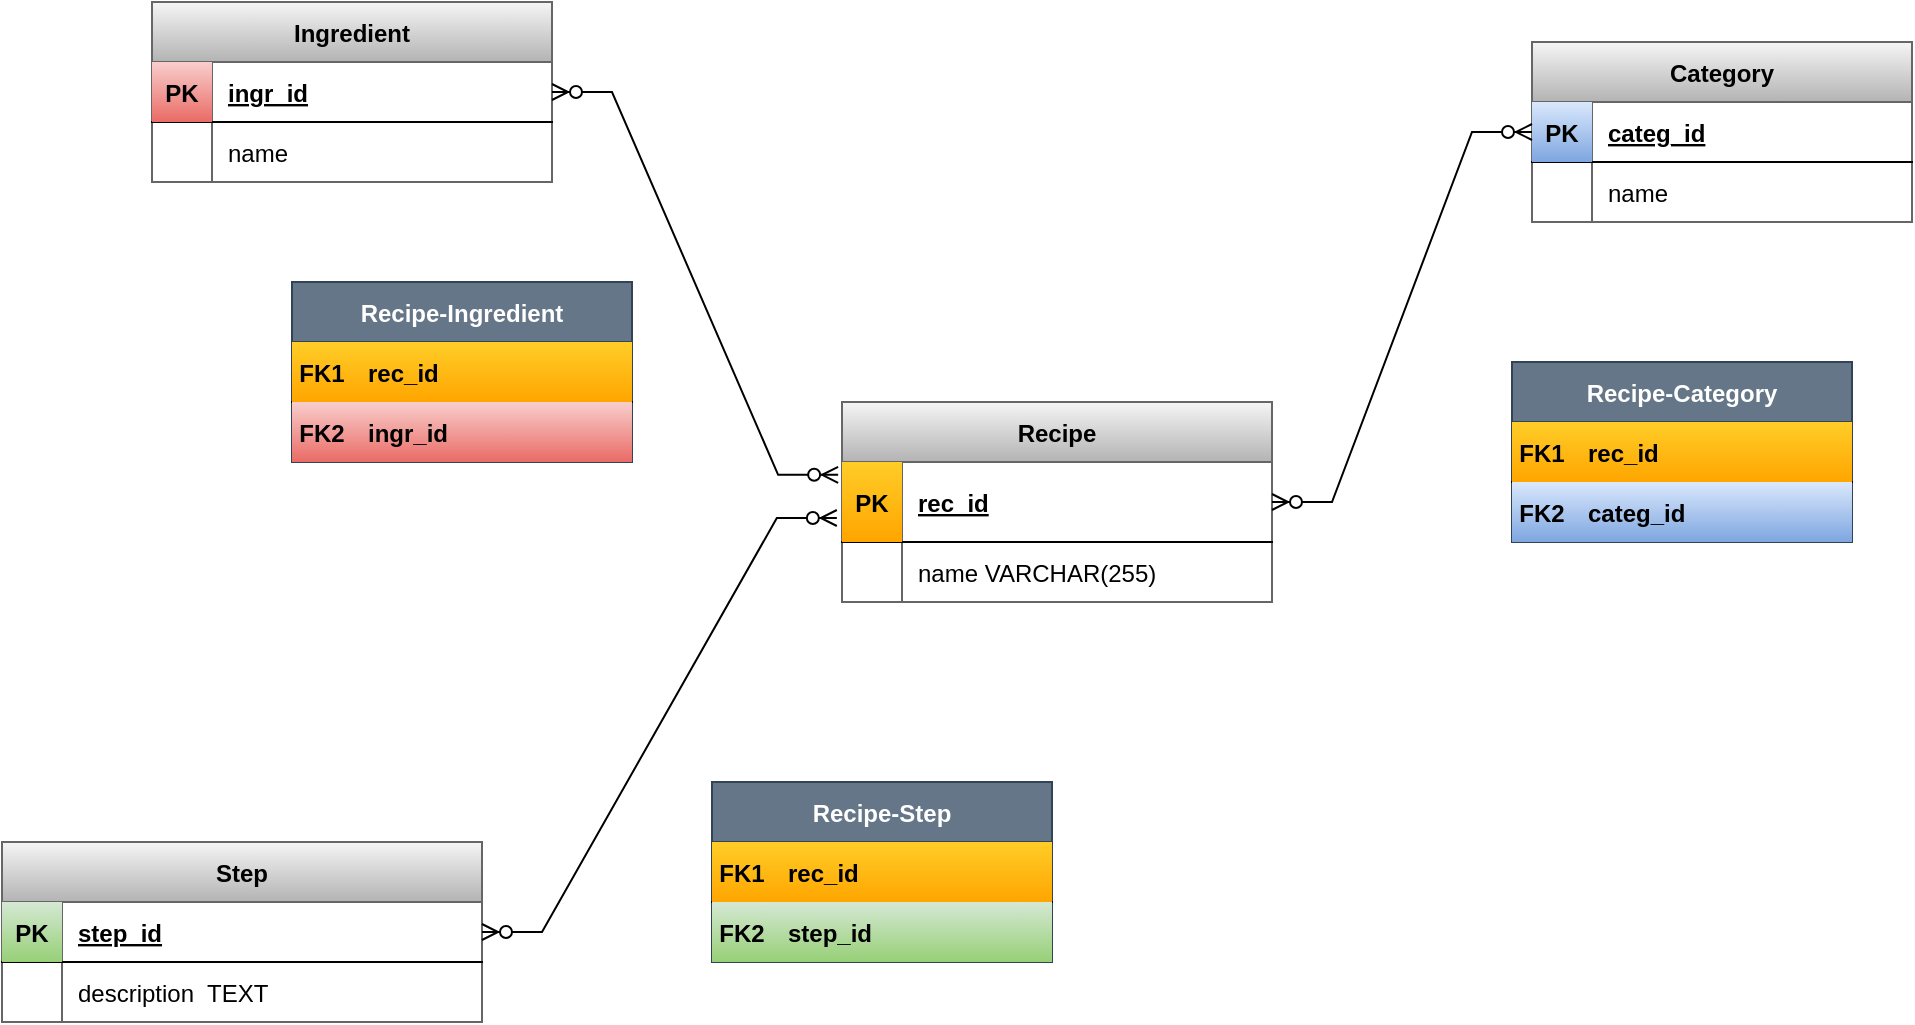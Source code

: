 <mxfile version="23.1.5" type="device">
  <diagram id="R2lEEEUBdFMjLlhIrx00" name="Page-1">
    <mxGraphModel dx="1114" dy="755" grid="1" gridSize="10" guides="1" tooltips="1" connect="1" arrows="1" fold="1" page="1" pageScale="1" pageWidth="850" pageHeight="1100" math="0" shadow="0" extFonts="Permanent Marker^https://fonts.googleapis.com/css?family=Permanent+Marker">
      <root>
        <mxCell id="0" />
        <mxCell id="1" parent="0" />
        <mxCell id="C-vyLk0tnHw3VtMMgP7b-13" value="Recipe-Category" style="shape=table;startSize=30;container=1;collapsible=1;childLayout=tableLayout;fixedRows=1;rowLines=0;fontStyle=1;align=center;resizeLast=1;fillColor=#647687;strokeColor=#314354;gradientDirection=south;fontColor=#ffffff;" parent="1" vertex="1">
          <mxGeometry x="760" y="200" width="170" height="90" as="geometry">
            <mxRectangle x="640" y="295" width="140" height="30" as="alternateBounds" />
          </mxGeometry>
        </mxCell>
        <mxCell id="C-vyLk0tnHw3VtMMgP7b-14" value="" style="shape=partialRectangle;collapsible=0;dropTarget=0;pointerEvents=0;fillColor=none;points=[[0,0.5],[1,0.5]];portConstraint=eastwest;top=0;left=0;right=0;bottom=1;" parent="C-vyLk0tnHw3VtMMgP7b-13" vertex="1">
          <mxGeometry y="30" width="170" height="30" as="geometry" />
        </mxCell>
        <mxCell id="C-vyLk0tnHw3VtMMgP7b-15" value="FK1" style="shape=partialRectangle;overflow=hidden;connectable=0;fillColor=#ffcd28;top=0;left=0;bottom=0;right=0;fontStyle=1;strokeColor=#d79b00;gradientColor=#ffa500;" parent="C-vyLk0tnHw3VtMMgP7b-14" vertex="1">
          <mxGeometry width="30" height="30" as="geometry">
            <mxRectangle width="30" height="30" as="alternateBounds" />
          </mxGeometry>
        </mxCell>
        <mxCell id="C-vyLk0tnHw3VtMMgP7b-16" value="rec_id" style="shape=partialRectangle;overflow=hidden;connectable=0;fillColor=#ffcd28;top=0;left=0;bottom=0;right=0;align=left;spacingLeft=6;fontStyle=1;gradientColor=#ffa500;strokeColor=#d79b00;" parent="C-vyLk0tnHw3VtMMgP7b-14" vertex="1">
          <mxGeometry x="30" width="140" height="30" as="geometry">
            <mxRectangle width="140" height="30" as="alternateBounds" />
          </mxGeometry>
        </mxCell>
        <mxCell id="C-vyLk0tnHw3VtMMgP7b-17" value="" style="shape=partialRectangle;collapsible=0;dropTarget=0;pointerEvents=0;fillColor=none;points=[[0,0.5],[1,0.5]];portConstraint=eastwest;top=0;left=0;right=0;bottom=0;" parent="C-vyLk0tnHw3VtMMgP7b-13" vertex="1">
          <mxGeometry y="60" width="170" height="30" as="geometry" />
        </mxCell>
        <mxCell id="C-vyLk0tnHw3VtMMgP7b-18" value="FK2" style="shape=partialRectangle;overflow=hidden;connectable=0;fillColor=#dae8fc;top=0;left=0;bottom=0;right=0;fontStyle=1;gradientColor=#7ea6e0;strokeColor=#6c8ebf;" parent="C-vyLk0tnHw3VtMMgP7b-17" vertex="1">
          <mxGeometry width="30" height="30" as="geometry">
            <mxRectangle width="30" height="30" as="alternateBounds" />
          </mxGeometry>
        </mxCell>
        <mxCell id="C-vyLk0tnHw3VtMMgP7b-19" value="categ_id" style="shape=partialRectangle;overflow=hidden;connectable=0;fillColor=#dae8fc;top=0;left=0;bottom=0;right=0;align=left;spacingLeft=6;fontStyle=1;gradientColor=#7ea6e0;strokeColor=#6c8ebf;" parent="C-vyLk0tnHw3VtMMgP7b-17" vertex="1">
          <mxGeometry x="30" width="140" height="30" as="geometry">
            <mxRectangle width="140" height="30" as="alternateBounds" />
          </mxGeometry>
        </mxCell>
        <mxCell id="C-vyLk0tnHw3VtMMgP7b-23" value="Recipe" style="shape=table;startSize=30;container=1;collapsible=1;childLayout=tableLayout;fixedRows=1;rowLines=0;fontStyle=1;align=center;resizeLast=1;fillColor=#f5f5f5;strokeColor=#666666;gradientColor=#b3b3b3;" parent="1" vertex="1">
          <mxGeometry x="425" y="220" width="215" height="100" as="geometry" />
        </mxCell>
        <mxCell id="C-vyLk0tnHw3VtMMgP7b-24" value="" style="shape=partialRectangle;collapsible=0;dropTarget=0;pointerEvents=0;fillColor=none;points=[[0,0.5],[1,0.5]];portConstraint=eastwest;top=0;left=0;right=0;bottom=1;" parent="C-vyLk0tnHw3VtMMgP7b-23" vertex="1">
          <mxGeometry y="30" width="215" height="40" as="geometry" />
        </mxCell>
        <mxCell id="C-vyLk0tnHw3VtMMgP7b-25" value="PK" style="shape=partialRectangle;overflow=hidden;connectable=0;fillColor=#ffcd28;top=0;left=0;bottom=0;right=0;fontStyle=1;strokeColor=#d79b00;gradientColor=#ffa500;" parent="C-vyLk0tnHw3VtMMgP7b-24" vertex="1">
          <mxGeometry width="30" height="40" as="geometry">
            <mxRectangle width="30" height="40" as="alternateBounds" />
          </mxGeometry>
        </mxCell>
        <mxCell id="C-vyLk0tnHw3VtMMgP7b-26" value="rec_id" style="shape=partialRectangle;overflow=hidden;connectable=0;top=0;left=0;bottom=0;right=0;align=left;spacingLeft=6;fontStyle=5;fillColor=none;" parent="C-vyLk0tnHw3VtMMgP7b-24" vertex="1">
          <mxGeometry x="30" width="185" height="40" as="geometry">
            <mxRectangle width="185" height="40" as="alternateBounds" />
          </mxGeometry>
        </mxCell>
        <mxCell id="C-vyLk0tnHw3VtMMgP7b-27" value="" style="shape=partialRectangle;collapsible=0;dropTarget=0;pointerEvents=0;fillColor=none;points=[[0,0.5],[1,0.5]];portConstraint=eastwest;top=0;left=0;right=0;bottom=0;" parent="C-vyLk0tnHw3VtMMgP7b-23" vertex="1">
          <mxGeometry y="70" width="215" height="30" as="geometry" />
        </mxCell>
        <mxCell id="C-vyLk0tnHw3VtMMgP7b-28" value="" style="shape=partialRectangle;overflow=hidden;connectable=0;fillColor=none;top=0;left=0;bottom=0;right=0;" parent="C-vyLk0tnHw3VtMMgP7b-27" vertex="1">
          <mxGeometry width="30" height="30" as="geometry">
            <mxRectangle width="30" height="30" as="alternateBounds" />
          </mxGeometry>
        </mxCell>
        <mxCell id="C-vyLk0tnHw3VtMMgP7b-29" value="name VARCHAR(255)" style="shape=partialRectangle;overflow=hidden;connectable=0;fillColor=none;top=0;left=0;bottom=0;right=0;align=left;spacingLeft=6;" parent="C-vyLk0tnHw3VtMMgP7b-27" vertex="1">
          <mxGeometry x="30" width="185" height="30" as="geometry">
            <mxRectangle width="185" height="30" as="alternateBounds" />
          </mxGeometry>
        </mxCell>
        <mxCell id="Fllr4OQXaYkJUeg1az1s-1" value="Category" style="shape=table;startSize=30;container=1;collapsible=1;childLayout=tableLayout;fixedRows=1;rowLines=0;fontStyle=1;align=center;resizeLast=1;fillColor=#f5f5f5;strokeColor=#666666;gradientColor=#b3b3b3;" vertex="1" parent="1">
          <mxGeometry x="770" y="40" width="190" height="90" as="geometry" />
        </mxCell>
        <mxCell id="Fllr4OQXaYkJUeg1az1s-2" value="" style="shape=partialRectangle;collapsible=0;dropTarget=0;pointerEvents=0;fillColor=none;points=[[0,0.5],[1,0.5]];portConstraint=eastwest;top=0;left=0;right=0;bottom=1;" vertex="1" parent="Fllr4OQXaYkJUeg1az1s-1">
          <mxGeometry y="30" width="190" height="30" as="geometry" />
        </mxCell>
        <mxCell id="Fllr4OQXaYkJUeg1az1s-3" value="PK" style="shape=partialRectangle;overflow=hidden;connectable=0;fillColor=#dae8fc;top=0;left=0;bottom=0;right=0;fontStyle=1;strokeColor=#6c8ebf;gradientColor=#7ea6e0;" vertex="1" parent="Fllr4OQXaYkJUeg1az1s-2">
          <mxGeometry width="30" height="30" as="geometry">
            <mxRectangle width="30" height="30" as="alternateBounds" />
          </mxGeometry>
        </mxCell>
        <mxCell id="Fllr4OQXaYkJUeg1az1s-4" value="categ_id" style="shape=partialRectangle;overflow=hidden;connectable=0;fillColor=none;top=0;left=0;bottom=0;right=0;align=left;spacingLeft=6;fontStyle=5;" vertex="1" parent="Fllr4OQXaYkJUeg1az1s-2">
          <mxGeometry x="30" width="160" height="30" as="geometry">
            <mxRectangle width="160" height="30" as="alternateBounds" />
          </mxGeometry>
        </mxCell>
        <mxCell id="Fllr4OQXaYkJUeg1az1s-5" value="" style="shape=partialRectangle;collapsible=0;dropTarget=0;pointerEvents=0;fillColor=none;points=[[0,0.5],[1,0.5]];portConstraint=eastwest;top=0;left=0;right=0;bottom=0;" vertex="1" parent="Fllr4OQXaYkJUeg1az1s-1">
          <mxGeometry y="60" width="190" height="30" as="geometry" />
        </mxCell>
        <mxCell id="Fllr4OQXaYkJUeg1az1s-6" value="" style="shape=partialRectangle;overflow=hidden;connectable=0;fillColor=none;top=0;left=0;bottom=0;right=0;" vertex="1" parent="Fllr4OQXaYkJUeg1az1s-5">
          <mxGeometry width="30" height="30" as="geometry">
            <mxRectangle width="30" height="30" as="alternateBounds" />
          </mxGeometry>
        </mxCell>
        <mxCell id="Fllr4OQXaYkJUeg1az1s-7" value="name" style="shape=partialRectangle;overflow=hidden;connectable=0;fillColor=none;top=0;left=0;bottom=0;right=0;align=left;spacingLeft=6;" vertex="1" parent="Fllr4OQXaYkJUeg1az1s-5">
          <mxGeometry x="30" width="160" height="30" as="geometry">
            <mxRectangle width="160" height="30" as="alternateBounds" />
          </mxGeometry>
        </mxCell>
        <mxCell id="Fllr4OQXaYkJUeg1az1s-8" value="Ingredient" style="shape=table;startSize=30;container=1;collapsible=1;childLayout=tableLayout;fixedRows=1;rowLines=0;fontStyle=1;align=center;resizeLast=1;fillColor=#f5f5f5;strokeColor=#666666;gradientColor=#b3b3b3;" vertex="1" parent="1">
          <mxGeometry x="80" y="20" width="200" height="90" as="geometry" />
        </mxCell>
        <mxCell id="Fllr4OQXaYkJUeg1az1s-9" value="" style="shape=partialRectangle;collapsible=0;dropTarget=0;pointerEvents=0;fillColor=none;points=[[0,0.5],[1,0.5]];portConstraint=eastwest;top=0;left=0;right=0;bottom=1;" vertex="1" parent="Fllr4OQXaYkJUeg1az1s-8">
          <mxGeometry y="30" width="200" height="30" as="geometry" />
        </mxCell>
        <mxCell id="Fllr4OQXaYkJUeg1az1s-10" value="PK" style="shape=partialRectangle;overflow=hidden;connectable=0;fillColor=#f8cecc;top=0;left=0;bottom=0;right=0;fontStyle=1;strokeColor=#b85450;gradientColor=#ea6b66;" vertex="1" parent="Fllr4OQXaYkJUeg1az1s-9">
          <mxGeometry width="30" height="30" as="geometry">
            <mxRectangle width="30" height="30" as="alternateBounds" />
          </mxGeometry>
        </mxCell>
        <mxCell id="Fllr4OQXaYkJUeg1az1s-11" value="ingr_id" style="shape=partialRectangle;overflow=hidden;connectable=0;fillColor=none;top=0;left=0;bottom=0;right=0;align=left;spacingLeft=6;fontStyle=5;" vertex="1" parent="Fllr4OQXaYkJUeg1az1s-9">
          <mxGeometry x="30" width="170" height="30" as="geometry">
            <mxRectangle width="170" height="30" as="alternateBounds" />
          </mxGeometry>
        </mxCell>
        <mxCell id="Fllr4OQXaYkJUeg1az1s-12" value="" style="shape=partialRectangle;collapsible=0;dropTarget=0;pointerEvents=0;fillColor=none;points=[[0,0.5],[1,0.5]];portConstraint=eastwest;top=0;left=0;right=0;bottom=0;" vertex="1" parent="Fllr4OQXaYkJUeg1az1s-8">
          <mxGeometry y="60" width="200" height="30" as="geometry" />
        </mxCell>
        <mxCell id="Fllr4OQXaYkJUeg1az1s-13" value="" style="shape=partialRectangle;overflow=hidden;connectable=0;fillColor=none;top=0;left=0;bottom=0;right=0;" vertex="1" parent="Fllr4OQXaYkJUeg1az1s-12">
          <mxGeometry width="30" height="30" as="geometry">
            <mxRectangle width="30" height="30" as="alternateBounds" />
          </mxGeometry>
        </mxCell>
        <mxCell id="Fllr4OQXaYkJUeg1az1s-14" value="name" style="shape=partialRectangle;overflow=hidden;connectable=0;fillColor=none;top=0;left=0;bottom=0;right=0;align=left;spacingLeft=6;" vertex="1" parent="Fllr4OQXaYkJUeg1az1s-12">
          <mxGeometry x="30" width="170" height="30" as="geometry">
            <mxRectangle width="170" height="30" as="alternateBounds" />
          </mxGeometry>
        </mxCell>
        <mxCell id="Fllr4OQXaYkJUeg1az1s-15" value="Step" style="shape=table;startSize=30;container=1;collapsible=1;childLayout=tableLayout;fixedRows=1;rowLines=0;fontStyle=1;align=center;resizeLast=1;fillColor=#f5f5f5;strokeColor=#666666;gradientColor=#b3b3b3;" vertex="1" parent="1">
          <mxGeometry x="5" y="440" width="240" height="90" as="geometry" />
        </mxCell>
        <mxCell id="Fllr4OQXaYkJUeg1az1s-16" value="" style="shape=partialRectangle;collapsible=0;dropTarget=0;pointerEvents=0;fillColor=none;points=[[0,0.5],[1,0.5]];portConstraint=eastwest;top=0;left=0;right=0;bottom=1;" vertex="1" parent="Fllr4OQXaYkJUeg1az1s-15">
          <mxGeometry y="30" width="240" height="30" as="geometry" />
        </mxCell>
        <mxCell id="Fllr4OQXaYkJUeg1az1s-17" value="PK" style="shape=partialRectangle;overflow=hidden;connectable=0;fillColor=#d5e8d4;top=0;left=0;bottom=0;right=0;fontStyle=1;gradientColor=#97d077;strokeColor=#82b366;" vertex="1" parent="Fllr4OQXaYkJUeg1az1s-16">
          <mxGeometry width="30" height="30" as="geometry">
            <mxRectangle width="30" height="30" as="alternateBounds" />
          </mxGeometry>
        </mxCell>
        <mxCell id="Fllr4OQXaYkJUeg1az1s-18" value="step_id" style="shape=partialRectangle;overflow=hidden;connectable=0;fillColor=none;top=0;left=0;bottom=0;right=0;align=left;spacingLeft=6;fontStyle=5;" vertex="1" parent="Fllr4OQXaYkJUeg1az1s-16">
          <mxGeometry x="30" width="210" height="30" as="geometry">
            <mxRectangle width="210" height="30" as="alternateBounds" />
          </mxGeometry>
        </mxCell>
        <mxCell id="Fllr4OQXaYkJUeg1az1s-19" value="" style="shape=partialRectangle;collapsible=0;dropTarget=0;pointerEvents=0;fillColor=none;points=[[0,0.5],[1,0.5]];portConstraint=eastwest;top=0;left=0;right=0;bottom=0;" vertex="1" parent="Fllr4OQXaYkJUeg1az1s-15">
          <mxGeometry y="60" width="240" height="30" as="geometry" />
        </mxCell>
        <mxCell id="Fllr4OQXaYkJUeg1az1s-20" value="" style="shape=partialRectangle;overflow=hidden;connectable=0;fillColor=none;top=0;left=0;bottom=0;right=0;" vertex="1" parent="Fllr4OQXaYkJUeg1az1s-19">
          <mxGeometry width="30" height="30" as="geometry">
            <mxRectangle width="30" height="30" as="alternateBounds" />
          </mxGeometry>
        </mxCell>
        <mxCell id="Fllr4OQXaYkJUeg1az1s-21" value="description  TEXT" style="shape=partialRectangle;overflow=hidden;connectable=0;fillColor=none;top=0;left=0;bottom=0;right=0;align=left;spacingLeft=6;" vertex="1" parent="Fllr4OQXaYkJUeg1az1s-19">
          <mxGeometry x="30" width="210" height="30" as="geometry">
            <mxRectangle width="210" height="30" as="alternateBounds" />
          </mxGeometry>
        </mxCell>
        <mxCell id="Fllr4OQXaYkJUeg1az1s-35" value="" style="edgeStyle=entityRelationEdgeStyle;fontSize=12;html=1;endArrow=ERzeroToMany;endFill=1;startArrow=ERzeroToMany;rounded=0;entryX=0;entryY=0.5;entryDx=0;entryDy=0;exitX=1;exitY=0.5;exitDx=0;exitDy=0;" edge="1" parent="1" source="C-vyLk0tnHw3VtMMgP7b-24" target="Fllr4OQXaYkJUeg1az1s-2">
          <mxGeometry width="100" height="100" relative="1" as="geometry">
            <mxPoint x="510" y="110" as="sourcePoint" />
            <mxPoint x="610" y="10" as="targetPoint" />
          </mxGeometry>
        </mxCell>
        <mxCell id="Fllr4OQXaYkJUeg1az1s-47" value="" style="edgeStyle=entityRelationEdgeStyle;fontSize=12;html=1;endArrow=ERzeroToMany;endFill=1;startArrow=ERzeroToMany;rounded=0;exitX=1;exitY=0.5;exitDx=0;exitDy=0;entryX=-0.009;entryY=0.16;entryDx=0;entryDy=0;entryPerimeter=0;" edge="1" parent="1" source="Fllr4OQXaYkJUeg1az1s-9" target="C-vyLk0tnHw3VtMMgP7b-24">
          <mxGeometry width="100" height="100" relative="1" as="geometry">
            <mxPoint x="215" y="297.5" as="sourcePoint" />
            <mxPoint x="310" y="188" as="targetPoint" />
            <Array as="points">
              <mxPoint x="60" y="32.5" />
            </Array>
          </mxGeometry>
        </mxCell>
        <mxCell id="Fllr4OQXaYkJUeg1az1s-61" value="Recipe-Ingredient" style="shape=table;startSize=30;container=1;collapsible=1;childLayout=tableLayout;fixedRows=1;rowLines=0;fontStyle=1;align=center;resizeLast=1;fillColor=#647687;fontColor=#ffffff;strokeColor=#314354;" vertex="1" parent="1">
          <mxGeometry x="150" y="160" width="170" height="90" as="geometry">
            <mxRectangle x="640" y="295" width="140" height="30" as="alternateBounds" />
          </mxGeometry>
        </mxCell>
        <mxCell id="Fllr4OQXaYkJUeg1az1s-62" value="" style="shape=partialRectangle;collapsible=0;dropTarget=0;pointerEvents=0;fillColor=none;points=[[0,0.5],[1,0.5]];portConstraint=eastwest;top=0;left=0;right=0;bottom=1;" vertex="1" parent="Fllr4OQXaYkJUeg1az1s-61">
          <mxGeometry y="30" width="170" height="30" as="geometry" />
        </mxCell>
        <mxCell id="Fllr4OQXaYkJUeg1az1s-63" value="FK1" style="shape=partialRectangle;overflow=hidden;connectable=0;fillColor=#ffcd28;top=0;left=0;bottom=0;right=0;fontStyle=1;strokeColor=#d79b00;gradientColor=#ffa500;" vertex="1" parent="Fllr4OQXaYkJUeg1az1s-62">
          <mxGeometry width="30" height="30" as="geometry">
            <mxRectangle width="30" height="30" as="alternateBounds" />
          </mxGeometry>
        </mxCell>
        <mxCell id="Fllr4OQXaYkJUeg1az1s-64" value="rec_id" style="shape=partialRectangle;overflow=hidden;connectable=0;fillColor=#ffcd28;top=0;left=0;bottom=0;right=0;align=left;spacingLeft=6;fontStyle=1;gradientColor=#ffa500;strokeColor=#d79b00;" vertex="1" parent="Fllr4OQXaYkJUeg1az1s-62">
          <mxGeometry x="30" width="140" height="30" as="geometry">
            <mxRectangle width="140" height="30" as="alternateBounds" />
          </mxGeometry>
        </mxCell>
        <mxCell id="Fllr4OQXaYkJUeg1az1s-65" value="" style="shape=partialRectangle;collapsible=0;dropTarget=0;pointerEvents=0;fillColor=none;points=[[0,0.5],[1,0.5]];portConstraint=eastwest;top=0;left=0;right=0;bottom=0;" vertex="1" parent="Fllr4OQXaYkJUeg1az1s-61">
          <mxGeometry y="60" width="170" height="30" as="geometry" />
        </mxCell>
        <mxCell id="Fllr4OQXaYkJUeg1az1s-66" value="FK2" style="shape=partialRectangle;overflow=hidden;connectable=0;fillColor=#f8cecc;top=0;left=0;bottom=0;right=0;fontStyle=1;strokeColor=#b85450;gradientColor=#ea6b66;" vertex="1" parent="Fllr4OQXaYkJUeg1az1s-65">
          <mxGeometry width="30" height="30" as="geometry">
            <mxRectangle width="30" height="30" as="alternateBounds" />
          </mxGeometry>
        </mxCell>
        <mxCell id="Fllr4OQXaYkJUeg1az1s-67" value="ingr_id" style="shape=partialRectangle;overflow=hidden;connectable=0;fillColor=#f8cecc;top=0;left=0;bottom=0;right=0;align=left;spacingLeft=6;fontStyle=1;gradientColor=#ea6b66;strokeColor=#b85450;" vertex="1" parent="Fllr4OQXaYkJUeg1az1s-65">
          <mxGeometry x="30" width="140" height="30" as="geometry">
            <mxRectangle width="140" height="30" as="alternateBounds" />
          </mxGeometry>
        </mxCell>
        <mxCell id="Fllr4OQXaYkJUeg1az1s-68" value="" style="edgeStyle=entityRelationEdgeStyle;fontSize=12;html=1;endArrow=ERzeroToMany;endFill=1;startArrow=ERzeroToMany;rounded=0;entryX=-0.012;entryY=0.7;entryDx=0;entryDy=0;entryPerimeter=0;exitX=1;exitY=0.5;exitDx=0;exitDy=0;" edge="1" parent="1" source="Fllr4OQXaYkJUeg1az1s-16" target="C-vyLk0tnHw3VtMMgP7b-24">
          <mxGeometry width="100" height="100" relative="1" as="geometry">
            <mxPoint x="220" y="422" as="sourcePoint" />
            <mxPoint x="309.04" y="240" as="targetPoint" />
            <Array as="points">
              <mxPoint x="240" y="432" />
              <mxPoint x="290" y="342" />
              <mxPoint x="210" y="402" />
              <mxPoint x="220" y="432" />
              <mxPoint x="279" y="432" />
            </Array>
          </mxGeometry>
        </mxCell>
        <mxCell id="Fllr4OQXaYkJUeg1az1s-72" value="Recipe-Step" style="shape=table;startSize=30;container=1;collapsible=1;childLayout=tableLayout;fixedRows=1;rowLines=0;fontStyle=1;align=center;resizeLast=1;fillColor=#647687;fontColor=#ffffff;strokeColor=#314354;swimlaneFillColor=none;" vertex="1" parent="1">
          <mxGeometry x="360" y="410" width="170" height="90" as="geometry">
            <mxRectangle x="640" y="295" width="140" height="30" as="alternateBounds" />
          </mxGeometry>
        </mxCell>
        <mxCell id="Fllr4OQXaYkJUeg1az1s-73" value="" style="shape=partialRectangle;collapsible=0;dropTarget=0;pointerEvents=0;fillColor=none;points=[[0,0.5],[1,0.5]];portConstraint=eastwest;top=0;left=0;right=0;bottom=1;" vertex="1" parent="Fllr4OQXaYkJUeg1az1s-72">
          <mxGeometry y="30" width="170" height="30" as="geometry" />
        </mxCell>
        <mxCell id="Fllr4OQXaYkJUeg1az1s-74" value="FK1" style="shape=partialRectangle;overflow=hidden;connectable=0;fillColor=#ffcd28;top=0;left=0;bottom=0;right=0;fontStyle=1;strokeColor=#d79b00;gradientColor=#ffa500;" vertex="1" parent="Fllr4OQXaYkJUeg1az1s-73">
          <mxGeometry width="30" height="30" as="geometry">
            <mxRectangle width="30" height="30" as="alternateBounds" />
          </mxGeometry>
        </mxCell>
        <mxCell id="Fllr4OQXaYkJUeg1az1s-75" value="rec_id" style="shape=partialRectangle;overflow=hidden;connectable=0;fillColor=#ffcd28;top=0;left=0;bottom=0;right=0;align=left;spacingLeft=6;fontStyle=1;gradientColor=#ffa500;strokeColor=#d79b00;" vertex="1" parent="Fllr4OQXaYkJUeg1az1s-73">
          <mxGeometry x="30" width="140" height="30" as="geometry">
            <mxRectangle width="140" height="30" as="alternateBounds" />
          </mxGeometry>
        </mxCell>
        <mxCell id="Fllr4OQXaYkJUeg1az1s-76" value="" style="shape=partialRectangle;collapsible=0;dropTarget=0;pointerEvents=0;fillColor=none;points=[[0,0.5],[1,0.5]];portConstraint=eastwest;top=0;left=0;right=0;bottom=0;" vertex="1" parent="Fllr4OQXaYkJUeg1az1s-72">
          <mxGeometry y="60" width="170" height="30" as="geometry" />
        </mxCell>
        <mxCell id="Fllr4OQXaYkJUeg1az1s-77" value="FK2" style="shape=partialRectangle;overflow=hidden;connectable=0;fillColor=#d5e8d4;top=0;left=0;bottom=0;right=0;fontStyle=1;strokeColor=#82b366;gradientColor=#97d077;" vertex="1" parent="Fllr4OQXaYkJUeg1az1s-76">
          <mxGeometry width="30" height="30" as="geometry">
            <mxRectangle width="30" height="30" as="alternateBounds" />
          </mxGeometry>
        </mxCell>
        <mxCell id="Fllr4OQXaYkJUeg1az1s-78" value="step_id" style="shape=partialRectangle;overflow=hidden;connectable=0;fillColor=#d5e8d4;top=0;left=0;bottom=0;right=0;align=left;spacingLeft=6;fontStyle=1;gradientColor=#97d077;strokeColor=#82b366;" vertex="1" parent="Fllr4OQXaYkJUeg1az1s-76">
          <mxGeometry x="30" width="140" height="30" as="geometry">
            <mxRectangle width="140" height="30" as="alternateBounds" />
          </mxGeometry>
        </mxCell>
      </root>
    </mxGraphModel>
  </diagram>
</mxfile>
